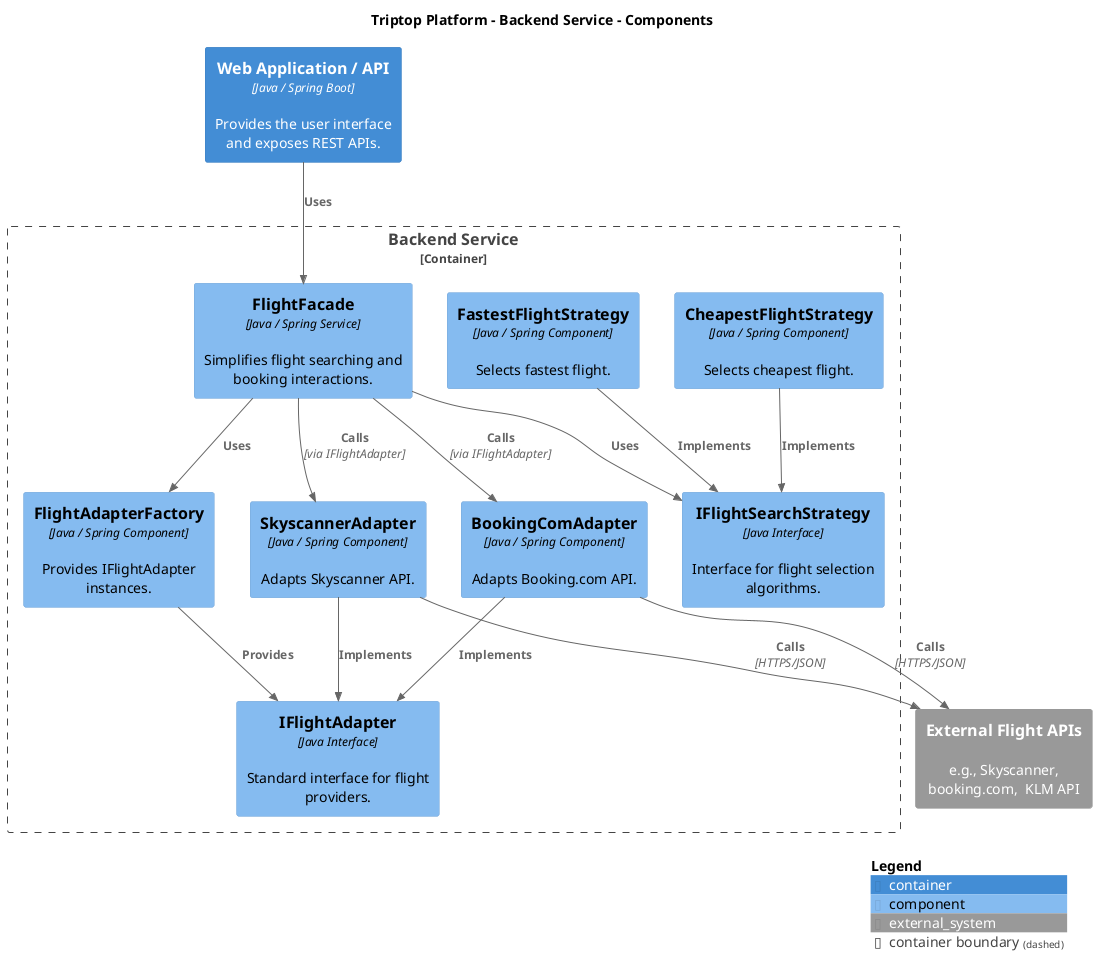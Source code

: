 @startuml
set separator none
title Triptop Platform - Backend Service - Components

top to bottom direction

!include <C4/C4>
!include <C4/C4_Context>
!include <C4/C4_Container>
!include <C4/C4_Component>

System_Ext(ExternalFlightAPIs, "External Flight APIs", $descr="e.g., Skyscanner, booking.com,  KLM API", $tags="", $link="")

Container(TriptopPlatform.WebApplicationAPI, "Web Application / API", $techn="Java / Spring Boot", $descr="Provides the user interface and exposes REST APIs.", $tags="", $link="")

Container_Boundary("TriptopPlatform.BackendService_boundary", "Backend Service", $tags="") {
  Component(TriptopPlatform.BackendService.FlightAdapterFactory, "FlightAdapterFactory", $techn="Java / Spring Component", $descr="Provides IFlightAdapter instances.", $tags="", $link="")
  Component(TriptopPlatform.BackendService.IFlightAdapter, "IFlightAdapter", $techn="Java Interface", $descr="Standard interface for flight providers.", $tags="", $link="")
  Component(TriptopPlatform.BackendService.SkyscannerAdapter, "SkyscannerAdapter", $techn="Java / Spring Component", $descr="Adapts Skyscanner API.", $tags="", $link="")
  Component(TriptopPlatform.BackendService.IFlightSearchStrategy, "IFlightSearchStrategy", $techn="Java Interface", $descr="Interface for flight selection algorithms.", $tags="", $link="")
  Component(TriptopPlatform.BackendService.CheapestFlightStrategy, "CheapestFlightStrategy", $techn="Java / Spring Component", $descr="Selects cheapest flight.", $tags="", $link="")
  Component(TriptopPlatform.BackendService.FastestFlightStrategy, "FastestFlightStrategy", $techn="Java / Spring Component", $descr="Selects fastest flight.", $tags="", $link="")
  Component(TriptopPlatform.BackendService.FlightFacade, "FlightFacade", $techn="Java / Spring Service", $descr="Simplifies flight searching and booking interactions.", $tags="", $link="")
  Component(TriptopPlatform.BackendService.BookingComAdapter, "BookingComAdapter", $techn="Java / Spring Component", $descr="Adapts Booking.com API.", $tags="", $link="")
}

Rel(TriptopPlatform.BackendService.FlightFacade, TriptopPlatform.BackendService.SkyscannerAdapter, "Calls", $techn="via IFlightAdapter", $tags="", $link="")
Rel(TriptopPlatform.BackendService.FlightFacade, TriptopPlatform.BackendService.BookingComAdapter, "Calls", $techn="via IFlightAdapter", $tags="", $link="")
Rel(TriptopPlatform.BackendService.FlightFacade, TriptopPlatform.BackendService.FlightAdapterFactory, "Uses", $techn="", $tags="", $link="")
Rel(TriptopPlatform.BackendService.FlightFacade, TriptopPlatform.BackendService.IFlightSearchStrategy, "Uses", $techn="", $tags="", $link="")
Rel(TriptopPlatform.BackendService.FlightAdapterFactory, TriptopPlatform.BackendService.IFlightAdapter, "Provides", $techn="", $tags="", $link="")
Rel(TriptopPlatform.BackendService.SkyscannerAdapter, TriptopPlatform.BackendService.IFlightAdapter, "Implements", $techn="", $tags="", $link="")
Rel(TriptopPlatform.BackendService.BookingComAdapter, TriptopPlatform.BackendService.IFlightAdapter, "Implements", $techn="", $tags="", $link="")
Rel(TriptopPlatform.BackendService.CheapestFlightStrategy, TriptopPlatform.BackendService.IFlightSearchStrategy, "Implements", $techn="", $tags="", $link="")
Rel(TriptopPlatform.BackendService.FastestFlightStrategy, TriptopPlatform.BackendService.IFlightSearchStrategy, "Implements", $techn="", $tags="", $link="")
Rel(TriptopPlatform.WebApplicationAPI, TriptopPlatform.BackendService.FlightFacade, "Uses", $techn="", $tags="", $link="")
Rel(TriptopPlatform.BackendService.SkyscannerAdapter, ExternalFlightAPIs, "Calls", $techn="HTTPS/JSON", $tags="", $link="")
Rel(TriptopPlatform.BackendService.BookingComAdapter, ExternalFlightAPIs, "Calls", $techn="HTTPS/JSON", $tags="", $link="")


SHOW_LEGEND(true)
@enduml